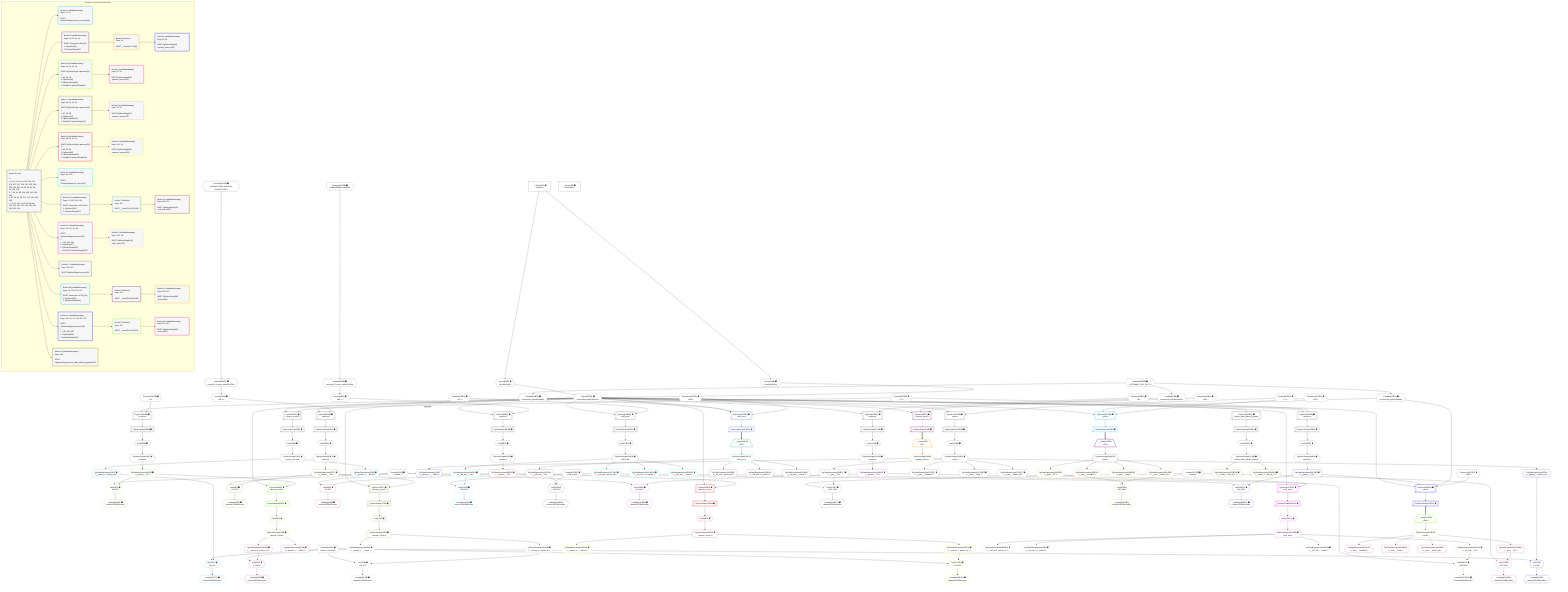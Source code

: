 %%{init: {'themeVariables': { 'fontSize': '12px'}}}%%
graph TD
    classDef path fill:#eee,stroke:#000,color:#000
    classDef plan fill:#fff,stroke-width:1px,color:#000
    classDef itemplan fill:#fff,stroke-width:2px,color:#000
    classDef unbatchedplan fill:#dff,stroke-width:1px,color:#000
    classDef sideeffectplan fill:#fcc,stroke-width:2px,color:#000
    classDef bucket fill:#f6f6f6,color:#000,stroke-width:2px,text-align:left


    %% plan dependencies
    PgSelect7[["PgSelect[7∈0] ➊<br />ᐸperson_secretᐳ"]]:::plan
    Object10{{"Object[10∈0] ➊<br />ᐸ{pgSettings,withPgClient}ᐳ"}}:::plan
    Constant227{{"Constant[227∈0] ➊<br />ᐸ3ᐳ"}}:::plan
    Object10 & Constant227 --> PgSelect7
    Access8{{"Access[8∈0] ➊<br />ᐸ2.pgSettingsᐳ"}}:::plan
    Access9{{"Access[9∈0] ➊<br />ᐸ2.withPgClientᐳ"}}:::plan
    Access8 & Access9 --> Object10
    PgSelect36[["PgSelect[36∈0] ➊<br />ᐸpersonᐳ"]]:::plan
    Constant230{{"Constant[230∈0] ➊<br />ᐸ1ᐳ"}}:::plan
    Object10 & Constant230 --> PgSelect36
    PgSelect61[["PgSelect[61∈0] ➊<br />ᐸpersonᐳ"]]:::plan
    Access59{{"Access[59∈0] ➊<br />ᐸ58.1ᐳ"}}:::plan
    Object10 -->|rejectNull| PgSelect61
    Access59 --> PgSelect61
    PgSelect86[["PgSelect[86∈0] ➊<br />ᐸpersonᐳ"]]:::plan
    Access84{{"Access[84∈0] ➊<br />ᐸ83.1ᐳ"}}:::plan
    Object10 -->|rejectNull| PgSelect86
    Access84 --> PgSelect86
    PgSelect108[["PgSelect[108∈0] ➊<br />ᐸleft_armᐳ"]]:::plan
    Constant233{{"Constant[233∈0] ➊<br />ᐸ42ᐳ"}}:::plan
    Object10 & Constant233 --> PgSelect108
    PgSelect138[["PgSelect[138∈0] ➊<br />ᐸpersonᐳ"]]:::plan
    Constant235{{"Constant[235∈0] ➊<br />ᐸ2ᐳ"}}:::plan
    Object10 & Constant235 --> PgSelect138
    PgSelect162[["PgSelect[162∈0] ➊<br />ᐸpostᐳ"]]:::plan
    Constant236{{"Constant[236∈0] ➊<br />ᐸ7ᐳ"}}:::plan
    Object10 & Constant236 --> PgSelect162
    PgSelect192[["PgSelect[192∈0] ➊<br />ᐸpersonᐳ"]]:::plan
    Object10 & Constant227 --> PgSelect192
    __Value2["__Value[2∈0] ➊<br />ᐸcontextᐳ"]:::plan
    __Value2 --> Access8
    __Value2 --> Access9
    First11{{"First[11∈0] ➊"}}:::plan
    PgSelectRows12[["PgSelectRows[12∈0] ➊"]]:::plan
    PgSelectRows12 --> First11
    PgSelect7 --> PgSelectRows12
    PgSelectSingle13{{"PgSelectSingle[13∈0] ➊<br />ᐸperson_secretᐳ"}}:::plan
    First11 --> PgSelectSingle13
    Lambda25{{"Lambda[25∈0] ➊<br />ᐸextractList_pgSelectApplyᐳ"}}:::plan
    Constant239{{"Constant[239∈0] ➊<br />ᐸ[ 'PRIMARY_KEY_ASC' ]ᐳ"}}:::plan
    Constant239 --> Lambda25
    First38{{"First[38∈0] ➊"}}:::plan
    PgSelectRows39[["PgSelectRows[39∈0] ➊"]]:::plan
    PgSelectRows39 --> First38
    PgSelect36 --> PgSelectRows39
    PgSelectSingle40{{"PgSelectSingle[40∈0] ➊<br />ᐸpersonᐳ"}}:::plan
    First38 --> PgSelectSingle40
    Lambda58{{"Lambda[58∈0] ➊<br />ᐸspecifier_Person_base64JSONᐳ"}}:::plan
    Constant231{{"Constant[231∈0] ➊<br />ᐸ'fa4f3e13-456c-4a9e-8c1e-37a6e3177d0b'ᐳ"}}:::plan
    Constant231 --> Lambda58
    Lambda58 --> Access59
    First63{{"First[63∈0] ➊"}}:::plan
    PgSelectRows64[["PgSelectRows[64∈0] ➊"]]:::plan
    PgSelectRows64 --> First63
    PgSelect61 --> PgSelectRows64
    PgSelectSingle65{{"PgSelectSingle[65∈0] ➊<br />ᐸpersonᐳ"}}:::plan
    First63 --> PgSelectSingle65
    Lambda83{{"Lambda[83∈0] ➊<br />ᐸspecifier_Person_base64JSONᐳ"}}:::plan
    Constant232{{"Constant[232∈0] ➊<br />ᐸ'WyJwZW9wbGUiLDBd'ᐳ"}}:::plan
    Constant232 --> Lambda83
    Lambda83 --> Access84
    First88{{"First[88∈0] ➊"}}:::plan
    PgSelectRows89[["PgSelectRows[89∈0] ➊"]]:::plan
    PgSelectRows89 --> First88
    PgSelect86 --> PgSelectRows89
    PgSelectSingle90{{"PgSelectSingle[90∈0] ➊<br />ᐸpersonᐳ"}}:::plan
    First88 --> PgSelectSingle90
    First110{{"First[110∈0] ➊"}}:::plan
    PgSelectRows111[["PgSelectRows[111∈0] ➊"]]:::plan
    PgSelectRows111 --> First110
    PgSelect108 --> PgSelectRows111
    PgSelectSingle112{{"PgSelectSingle[112∈0] ➊<br />ᐸleft_armᐳ"}}:::plan
    First110 --> PgSelectSingle112
    Lambda125{{"Lambda[125∈0] ➊<br />ᐸextractList_pgSelectApplyᐳ"}}:::plan
    Constant239 --> Lambda125
    First140{{"First[140∈0] ➊"}}:::plan
    PgSelectRows141[["PgSelectRows[141∈0] ➊"]]:::plan
    PgSelectRows141 --> First140
    PgSelect138 --> PgSelectRows141
    PgSelectSingle142{{"PgSelectSingle[142∈0] ➊<br />ᐸpersonᐳ"}}:::plan
    First140 --> PgSelectSingle142
    First164{{"First[164∈0] ➊"}}:::plan
    PgSelectRows165[["PgSelectRows[165∈0] ➊"]]:::plan
    PgSelectRows165 --> First164
    PgSelect162 --> PgSelectRows165
    PgSelectSingle166{{"PgSelectSingle[166∈0] ➊<br />ᐸpostᐳ"}}:::plan
    First164 --> PgSelectSingle166
    Lambda179{{"Lambda[179∈0] ➊<br />ᐸextractList_pgSelectApplyᐳ"}}:::plan
    Constant239 --> Lambda179
    First194{{"First[194∈0] ➊"}}:::plan
    PgSelectRows195[["PgSelectRows[195∈0] ➊"]]:::plan
    PgSelectRows195 --> First194
    PgSelect192 --> PgSelectRows195
    PgSelectSingle196{{"PgSelectSingle[196∈0] ➊<br />ᐸpersonᐳ"}}:::plan
    First194 --> PgSelectSingle196
    PgSelect220[["PgSelect[220∈0] ➊<br />ᐸreturn_table_without_grantsᐳ"]]:::plan
    Object10 --> PgSelect220
    First222{{"First[222∈0] ➊"}}:::plan
    PgSelectRows223[["PgSelectRows[223∈0] ➊"]]:::plan
    PgSelectRows223 --> First222
    PgSelect220 --> PgSelectRows223
    PgSelectSingle224{{"PgSelectSingle[224∈0] ➊<br />ᐸreturn_table_without_grantsᐳ"}}:::plan
    First222 --> PgSelectSingle224
    __Value4["__Value[4∈0] ➊<br />ᐸrootValueᐳ"]:::plan
    Constant14{{"Constant[14∈0] ➊<br />ᐸ'person_secrets'ᐳ"}}:::plan
    Connection24{{"Connection[24∈0] ➊<br />ᐸ22ᐳ"}}:::plan
    Constant41{{"Constant[41∈0] ➊<br />ᐸ'people'ᐳ"}}:::plan
    Constant113{{"Constant[113∈0] ➊<br />ᐸ'left_arms'ᐳ"}}:::plan
    Connection124{{"Connection[124∈0] ➊<br />ᐸ122ᐳ"}}:::plan
    Constant167{{"Constant[167∈0] ➊<br />ᐸ'posts'ᐳ"}}:::plan
    Connection178{{"Connection[178∈0] ➊<br />ᐸ176ᐳ"}}:::plan
    Connection207{{"Connection[207∈0] ➊<br />ᐸ203ᐳ"}}:::plan
    List16{{"List[16∈1] ➊<br />ᐸ14,15ᐳ"}}:::plan
    PgClassExpression15{{"PgClassExpression[15∈1] ➊<br />ᐸ__person_s...person_id”ᐳ"}}:::plan
    Constant14 & PgClassExpression15 --> List16
    PgSelectSingle13 --> PgClassExpression15
    Lambda17{{"Lambda[17∈1] ➊<br />ᐸbase64JSONEncodeᐳ"}}:::plan
    List16 --> Lambda17
    PgClassExpression18{{"PgClassExpression[18∈1] ➊<br />ᐸ__person_s..._.”sekrit”ᐳ"}}:::plan
    PgSelectSingle13 --> PgClassExpression18
    PgSelect26[["PgSelect[26∈2] ➊<br />ᐸperson_secretᐳ"]]:::plan
    Object10 & Lambda25 & Connection24 --> PgSelect26
    PgSelectRows27[["PgSelectRows[27∈2] ➊"]]:::plan
    PgSelect26 --> PgSelectRows27
    __Item28[/"__Item[28∈3]<br />ᐸ27ᐳ"\]:::itemplan
    PgSelectRows27 ==> __Item28
    PgSelectSingle29{{"PgSelectSingle[29∈3]<br />ᐸperson_secretᐳ"}}:::plan
    __Item28 --> PgSelectSingle29
    List32{{"List[32∈4]<br />ᐸ14,31ᐳ"}}:::plan
    PgClassExpression31{{"PgClassExpression[31∈4]<br />ᐸ__person_s...person_id”ᐳ"}}:::plan
    Constant14 & PgClassExpression31 --> List32
    PgSelectSingle29 --> PgClassExpression31
    Lambda33{{"Lambda[33∈4]<br />ᐸbase64JSONEncodeᐳ"}}:::plan
    List32 --> Lambda33
    PgClassExpression34{{"PgClassExpression[34∈4]<br />ᐸ__person_s..._.”sekrit”ᐳ"}}:::plan
    PgSelectSingle29 --> PgClassExpression34
    List43{{"List[43∈5] ➊<br />ᐸ41,42ᐳ"}}:::plan
    PgClassExpression42{{"PgClassExpression[42∈5] ➊<br />ᐸ__person__.”id”ᐳ"}}:::plan
    Constant41 & PgClassExpression42 --> List43
    PgSelect45[["PgSelect[45∈5] ➊<br />ᐸperson_secretᐳ"]]:::plan
    Object10 & PgClassExpression42 --> PgSelect45
    PgSelectSingle40 --> PgClassExpression42
    Lambda44{{"Lambda[44∈5] ➊<br />ᐸbase64JSONEncodeᐳ"}}:::plan
    List43 --> Lambda44
    First49{{"First[49∈5] ➊"}}:::plan
    PgSelectRows50[["PgSelectRows[50∈5] ➊"]]:::plan
    PgSelectRows50 --> First49
    PgSelect45 --> PgSelectRows50
    PgSelectSingle51{{"PgSelectSingle[51∈5] ➊<br />ᐸperson_secretᐳ"}}:::plan
    First49 --> PgSelectSingle51
    List54{{"List[54∈6] ➊<br />ᐸ14,53ᐳ"}}:::plan
    PgClassExpression53{{"PgClassExpression[53∈6] ➊<br />ᐸ__person_s...person_id”ᐳ"}}:::plan
    Constant14 & PgClassExpression53 --> List54
    PgSelectSingle51 --> PgClassExpression53
    Lambda55{{"Lambda[55∈6] ➊<br />ᐸbase64JSONEncodeᐳ"}}:::plan
    List54 --> Lambda55
    PgClassExpression56{{"PgClassExpression[56∈6] ➊<br />ᐸ__person_s..._.”sekrit”ᐳ"}}:::plan
    PgSelectSingle51 --> PgClassExpression56
    List68{{"List[68∈7] ➊<br />ᐸ41,67ᐳ"}}:::plan
    PgClassExpression67{{"PgClassExpression[67∈7] ➊<br />ᐸ__person__.”id”ᐳ"}}:::plan
    Constant41 & PgClassExpression67 --> List68
    PgSelect70[["PgSelect[70∈7] ➊<br />ᐸperson_secretᐳ"]]:::plan
    Object10 & PgClassExpression67 --> PgSelect70
    PgSelectSingle65 --> PgClassExpression67
    Lambda69{{"Lambda[69∈7] ➊<br />ᐸbase64JSONEncodeᐳ"}}:::plan
    List68 --> Lambda69
    First74{{"First[74∈7] ➊"}}:::plan
    PgSelectRows75[["PgSelectRows[75∈7] ➊"]]:::plan
    PgSelectRows75 --> First74
    PgSelect70 --> PgSelectRows75
    PgSelectSingle76{{"PgSelectSingle[76∈7] ➊<br />ᐸperson_secretᐳ"}}:::plan
    First74 --> PgSelectSingle76
    List79{{"List[79∈8] ➊<br />ᐸ14,78ᐳ"}}:::plan
    PgClassExpression78{{"PgClassExpression[78∈8] ➊<br />ᐸ__person_s...person_id”ᐳ"}}:::plan
    Constant14 & PgClassExpression78 --> List79
    PgSelectSingle76 --> PgClassExpression78
    Lambda80{{"Lambda[80∈8] ➊<br />ᐸbase64JSONEncodeᐳ"}}:::plan
    List79 --> Lambda80
    PgClassExpression81{{"PgClassExpression[81∈8] ➊<br />ᐸ__person_s..._.”sekrit”ᐳ"}}:::plan
    PgSelectSingle76 --> PgClassExpression81
    List93{{"List[93∈9] ➊<br />ᐸ41,92ᐳ"}}:::plan
    PgClassExpression92{{"PgClassExpression[92∈9] ➊<br />ᐸ__person__.”id”ᐳ"}}:::plan
    Constant41 & PgClassExpression92 --> List93
    PgSelect95[["PgSelect[95∈9] ➊<br />ᐸperson_secretᐳ"]]:::plan
    Object10 & PgClassExpression92 --> PgSelect95
    PgSelectSingle90 --> PgClassExpression92
    Lambda94{{"Lambda[94∈9] ➊<br />ᐸbase64JSONEncodeᐳ"}}:::plan
    List93 --> Lambda94
    First99{{"First[99∈9] ➊"}}:::plan
    PgSelectRows100[["PgSelectRows[100∈9] ➊"]]:::plan
    PgSelectRows100 --> First99
    PgSelect95 --> PgSelectRows100
    PgSelectSingle101{{"PgSelectSingle[101∈9] ➊<br />ᐸperson_secretᐳ"}}:::plan
    First99 --> PgSelectSingle101
    List104{{"List[104∈10] ➊<br />ᐸ14,103ᐳ"}}:::plan
    PgClassExpression103{{"PgClassExpression[103∈10] ➊<br />ᐸ__person_s...person_id”ᐳ"}}:::plan
    Constant14 & PgClassExpression103 --> List104
    PgSelectSingle101 --> PgClassExpression103
    Lambda105{{"Lambda[105∈10] ➊<br />ᐸbase64JSONEncodeᐳ"}}:::plan
    List104 --> Lambda105
    PgClassExpression106{{"PgClassExpression[106∈10] ➊<br />ᐸ__person_s..._.”sekrit”ᐳ"}}:::plan
    PgSelectSingle101 --> PgClassExpression106
    List115{{"List[115∈11] ➊<br />ᐸ113,114ᐳ"}}:::plan
    PgClassExpression114{{"PgClassExpression[114∈11] ➊<br />ᐸ__left_arm__.”id”ᐳ"}}:::plan
    Constant113 & PgClassExpression114 --> List115
    PgSelectSingle112 --> PgClassExpression114
    Lambda116{{"Lambda[116∈11] ➊<br />ᐸbase64JSONEncodeᐳ"}}:::plan
    List115 --> Lambda116
    PgClassExpression117{{"PgClassExpression[117∈11] ➊<br />ᐸ__left_arm...person_id”ᐳ"}}:::plan
    PgSelectSingle112 --> PgClassExpression117
    PgClassExpression118{{"PgClassExpression[118∈11] ➊<br />ᐸ__left_arm...in_metres”ᐳ"}}:::plan
    PgSelectSingle112 --> PgClassExpression118
    PgClassExpression119{{"PgClassExpression[119∈11] ➊<br />ᐸ__left_arm__.”mood”ᐳ"}}:::plan
    PgSelectSingle112 --> PgClassExpression119
    PgSelect126[["PgSelect[126∈12] ➊<br />ᐸleft_armᐳ"]]:::plan
    Object10 & Lambda125 & Connection124 --> PgSelect126
    PgSelectRows127[["PgSelectRows[127∈12] ➊"]]:::plan
    PgSelect126 --> PgSelectRows127
    __Item128[/"__Item[128∈13]<br />ᐸ127ᐳ"\]:::itemplan
    PgSelectRows127 ==> __Item128
    PgSelectSingle129{{"PgSelectSingle[129∈13]<br />ᐸleft_armᐳ"}}:::plan
    __Item128 --> PgSelectSingle129
    List132{{"List[132∈14]<br />ᐸ113,131ᐳ"}}:::plan
    PgClassExpression131{{"PgClassExpression[131∈14]<br />ᐸ__left_arm__.”id”ᐳ"}}:::plan
    Constant113 & PgClassExpression131 --> List132
    PgSelectSingle129 --> PgClassExpression131
    Lambda133{{"Lambda[133∈14]<br />ᐸbase64JSONEncodeᐳ"}}:::plan
    List132 --> Lambda133
    PgClassExpression134{{"PgClassExpression[134∈14]<br />ᐸ__left_arm...person_id”ᐳ"}}:::plan
    PgSelectSingle129 --> PgClassExpression134
    PgClassExpression135{{"PgClassExpression[135∈14]<br />ᐸ__left_arm...in_metres”ᐳ"}}:::plan
    PgSelectSingle129 --> PgClassExpression135
    PgClassExpression136{{"PgClassExpression[136∈14]<br />ᐸ__left_arm__.”mood”ᐳ"}}:::plan
    PgSelectSingle129 --> PgClassExpression136
    List145{{"List[145∈15] ➊<br />ᐸ41,144ᐳ"}}:::plan
    PgClassExpression144{{"PgClassExpression[144∈15] ➊<br />ᐸ__person__.”id”ᐳ"}}:::plan
    Constant41 & PgClassExpression144 --> List145
    PgSelect147[["PgSelect[147∈15] ➊<br />ᐸleft_armᐳ"]]:::plan
    Object10 & PgClassExpression144 --> PgSelect147
    PgSelectSingle142 --> PgClassExpression144
    Lambda146{{"Lambda[146∈15] ➊<br />ᐸbase64JSONEncodeᐳ"}}:::plan
    List145 --> Lambda146
    First151{{"First[151∈15] ➊"}}:::plan
    PgSelectRows152[["PgSelectRows[152∈15] ➊"]]:::plan
    PgSelectRows152 --> First151
    PgSelect147 --> PgSelectRows152
    PgSelectSingle153{{"PgSelectSingle[153∈15] ➊<br />ᐸleft_armᐳ"}}:::plan
    First151 --> PgSelectSingle153
    List156{{"List[156∈16] ➊<br />ᐸ113,155ᐳ"}}:::plan
    PgClassExpression155{{"PgClassExpression[155∈16] ➊<br />ᐸ__left_arm__.”id”ᐳ"}}:::plan
    Constant113 & PgClassExpression155 --> List156
    PgSelectSingle153 --> PgClassExpression155
    Lambda157{{"Lambda[157∈16] ➊<br />ᐸbase64JSONEncodeᐳ"}}:::plan
    List156 --> Lambda157
    PgClassExpression158{{"PgClassExpression[158∈16] ➊<br />ᐸ__left_arm...person_id”ᐳ"}}:::plan
    PgSelectSingle153 --> PgClassExpression158
    PgClassExpression159{{"PgClassExpression[159∈16] ➊<br />ᐸ__left_arm...in_metres”ᐳ"}}:::plan
    PgSelectSingle153 --> PgClassExpression159
    PgClassExpression160{{"PgClassExpression[160∈16] ➊<br />ᐸ__left_arm__.”mood”ᐳ"}}:::plan
    PgSelectSingle153 --> PgClassExpression160
    List169{{"List[169∈17] ➊<br />ᐸ167,168ᐳ"}}:::plan
    PgClassExpression168{{"PgClassExpression[168∈17] ➊<br />ᐸ__post__.”id”ᐳ"}}:::plan
    Constant167 & PgClassExpression168 --> List169
    PgSelectSingle166 --> PgClassExpression168
    Lambda170{{"Lambda[170∈17] ➊<br />ᐸbase64JSONEncodeᐳ"}}:::plan
    List169 --> Lambda170
    PgClassExpression171{{"PgClassExpression[171∈17] ➊<br />ᐸ__post__.”headline”ᐳ"}}:::plan
    PgSelectSingle166 --> PgClassExpression171
    PgClassExpression172{{"PgClassExpression[172∈17] ➊<br />ᐸ__post__.”body”ᐳ"}}:::plan
    PgSelectSingle166 --> PgClassExpression172
    PgClassExpression173{{"PgClassExpression[173∈17] ➊<br />ᐸ__post__.”author_id”ᐳ"}}:::plan
    PgSelectSingle166 --> PgClassExpression173
    PgSelect180[["PgSelect[180∈18] ➊<br />ᐸpostᐳ"]]:::plan
    Object10 & Lambda179 & Connection178 --> PgSelect180
    PgSelectRows181[["PgSelectRows[181∈18] ➊"]]:::plan
    PgSelect180 --> PgSelectRows181
    __Item182[/"__Item[182∈19]<br />ᐸ181ᐳ"\]:::itemplan
    PgSelectRows181 ==> __Item182
    PgSelectSingle183{{"PgSelectSingle[183∈19]<br />ᐸpostᐳ"}}:::plan
    __Item182 --> PgSelectSingle183
    List186{{"List[186∈20]<br />ᐸ167,185ᐳ"}}:::plan
    PgClassExpression185{{"PgClassExpression[185∈20]<br />ᐸ__post__.”id”ᐳ"}}:::plan
    Constant167 & PgClassExpression185 --> List186
    PgSelectSingle183 --> PgClassExpression185
    Lambda187{{"Lambda[187∈20]<br />ᐸbase64JSONEncodeᐳ"}}:::plan
    List186 --> Lambda187
    PgClassExpression188{{"PgClassExpression[188∈20]<br />ᐸ__post__.”headline”ᐳ"}}:::plan
    PgSelectSingle183 --> PgClassExpression188
    PgClassExpression189{{"PgClassExpression[189∈20]<br />ᐸ__post__.”body”ᐳ"}}:::plan
    PgSelectSingle183 --> PgClassExpression189
    PgClassExpression190{{"PgClassExpression[190∈20]<br />ᐸ__post__.”author_id”ᐳ"}}:::plan
    PgSelectSingle183 --> PgClassExpression190
    PgSelect209[["PgSelect[209∈21] ➊<br />ᐸpostᐳ"]]:::plan
    PgClassExpression198{{"PgClassExpression[198∈21] ➊<br />ᐸ__person__.”id”ᐳ"}}:::plan
    Object10 & PgClassExpression198 & Lambda179 & Connection207 --> PgSelect209
    List199{{"List[199∈21] ➊<br />ᐸ41,198ᐳ"}}:::plan
    Constant41 & PgClassExpression198 --> List199
    PgSelectSingle196 --> PgClassExpression198
    Lambda200{{"Lambda[200∈21] ➊<br />ᐸbase64JSONEncodeᐳ"}}:::plan
    List199 --> Lambda200
    PgSelectRows210[["PgSelectRows[210∈21] ➊"]]:::plan
    PgSelect209 --> PgSelectRows210
    __Item211[/"__Item[211∈22]<br />ᐸ210ᐳ"\]:::itemplan
    PgSelectRows210 ==> __Item211
    PgSelectSingle212{{"PgSelectSingle[212∈22]<br />ᐸpostᐳ"}}:::plan
    __Item211 --> PgSelectSingle212
    List215{{"List[215∈23]<br />ᐸ167,214ᐳ"}}:::plan
    PgClassExpression214{{"PgClassExpression[214∈23]<br />ᐸ__post__.”id”ᐳ"}}:::plan
    Constant167 & PgClassExpression214 --> List215
    PgSelectSingle212 --> PgClassExpression214
    Lambda216{{"Lambda[216∈23]<br />ᐸbase64JSONEncodeᐳ"}}:::plan
    List215 --> Lambda216
    PgClassExpression217{{"PgClassExpression[217∈23]<br />ᐸ__post__.”headline”ᐳ"}}:::plan
    PgSelectSingle212 --> PgClassExpression217
    PgClassExpression218{{"PgClassExpression[218∈23]<br />ᐸ__post__.”body”ᐳ"}}:::plan
    PgSelectSingle212 --> PgClassExpression218
    PgClassExpression219{{"PgClassExpression[219∈23]<br />ᐸ__post__.”author_id”ᐳ"}}:::plan
    PgSelectSingle212 --> PgClassExpression219
    PgClassExpression225{{"PgClassExpression[225∈24] ➊<br />ᐸ__return_t...rson_id_1”ᐳ"}}:::plan
    PgSelectSingle224 --> PgClassExpression225
    PgClassExpression226{{"PgClassExpression[226∈24] ➊<br />ᐸ__return_t...rson_id_2”ᐳ"}}:::plan
    PgSelectSingle224 --> PgClassExpression226

    %% define steps

    subgraph "Buckets for queries/v4/rbac.basic"
    Bucket0("Bucket 0 (root)<br /><br />1: <br />ᐳ: 8, 9, 14, 24, 41, 113, 124, 167, 178, 207, 227, 230, 231, 232, 233, 235, 236, 239, 10, 25, 58, 59, 83, 84, 125, 179<br />2: 7, 36, 61, 86, 108, 138, 162, 192, 220<br />3: 12, 39, 64, 89, 111, 141, 165, 195, 223<br />ᐳ: 11, 13, 38, 40, 63, 65, 88, 90, 110, 112, 140, 142, 164, 166, 194, 196, 222, 224"):::bucket
    classDef bucket0 stroke:#696969
    class Bucket0,__Value2,__Value4,PgSelect7,Access8,Access9,Object10,First11,PgSelectRows12,PgSelectSingle13,Constant14,Connection24,Lambda25,PgSelect36,First38,PgSelectRows39,PgSelectSingle40,Constant41,Lambda58,Access59,PgSelect61,First63,PgSelectRows64,PgSelectSingle65,Lambda83,Access84,PgSelect86,First88,PgSelectRows89,PgSelectSingle90,PgSelect108,First110,PgSelectRows111,PgSelectSingle112,Constant113,Connection124,Lambda125,PgSelect138,First140,PgSelectRows141,PgSelectSingle142,PgSelect162,First164,PgSelectRows165,PgSelectSingle166,Constant167,Connection178,Lambda179,PgSelect192,First194,PgSelectRows195,PgSelectSingle196,Connection207,PgSelect220,First222,PgSelectRows223,PgSelectSingle224,Constant227,Constant230,Constant231,Constant232,Constant233,Constant235,Constant236,Constant239 bucket0
    Bucket1("Bucket 1 (nullableBoundary)<br />Deps: 13, 14<br /><br />ROOT PgSelectSingleᐸperson_secretᐳ[13]"):::bucket
    classDef bucket1 stroke:#00bfff
    class Bucket1,PgClassExpression15,List16,Lambda17,PgClassExpression18 bucket1
    Bucket2("Bucket 2 (nullableBoundary)<br />Deps: 10, 25, 24, 14<br /><br />ROOT Connectionᐸ22ᐳ[24]<br />1: PgSelect[26]<br />2: PgSelectRows[27]"):::bucket
    classDef bucket2 stroke:#7f007f
    class Bucket2,PgSelect26,PgSelectRows27 bucket2
    Bucket3("Bucket 3 (listItem)<br />Deps: 14<br /><br />ROOT __Item{3}ᐸ27ᐳ[28]"):::bucket
    classDef bucket3 stroke:#ffa500
    class Bucket3,__Item28,PgSelectSingle29 bucket3
    Bucket4("Bucket 4 (nullableBoundary)<br />Deps: 29, 14<br /><br />ROOT PgSelectSingle{3}ᐸperson_secretᐳ[29]"):::bucket
    classDef bucket4 stroke:#0000ff
    class Bucket4,PgClassExpression31,List32,Lambda33,PgClassExpression34 bucket4
    Bucket5("Bucket 5 (nullableBoundary)<br />Deps: 40, 41, 10, 14<br /><br />ROOT PgSelectSingleᐸpersonᐳ[40]<br />1: <br />ᐳ: 42, 43, 44<br />2: PgSelect[45]<br />3: PgSelectRows[50]<br />ᐳ: First[49], PgSelectSingle[51]"):::bucket
    classDef bucket5 stroke:#7fff00
    class Bucket5,PgClassExpression42,List43,Lambda44,PgSelect45,First49,PgSelectRows50,PgSelectSingle51 bucket5
    Bucket6("Bucket 6 (nullableBoundary)<br />Deps: 51, 14<br /><br />ROOT PgSelectSingle{5}ᐸperson_secretᐳ[51]"):::bucket
    classDef bucket6 stroke:#ff1493
    class Bucket6,PgClassExpression53,List54,Lambda55,PgClassExpression56 bucket6
    Bucket7("Bucket 7 (nullableBoundary)<br />Deps: 65, 41, 10, 14<br /><br />ROOT PgSelectSingleᐸpersonᐳ[65]<br />1: <br />ᐳ: 67, 68, 69<br />2: PgSelect[70]<br />3: PgSelectRows[75]<br />ᐳ: First[74], PgSelectSingle[76]"):::bucket
    classDef bucket7 stroke:#808000
    class Bucket7,PgClassExpression67,List68,Lambda69,PgSelect70,First74,PgSelectRows75,PgSelectSingle76 bucket7
    Bucket8("Bucket 8 (nullableBoundary)<br />Deps: 76, 14<br /><br />ROOT PgSelectSingle{7}ᐸperson_secretᐳ[76]"):::bucket
    classDef bucket8 stroke:#dda0dd
    class Bucket8,PgClassExpression78,List79,Lambda80,PgClassExpression81 bucket8
    Bucket9("Bucket 9 (nullableBoundary)<br />Deps: 90, 41, 10, 14<br /><br />ROOT PgSelectSingleᐸpersonᐳ[90]<br />1: <br />ᐳ: 92, 93, 94<br />2: PgSelect[95]<br />3: PgSelectRows[100]<br />ᐳ: First[99], PgSelectSingle[101]"):::bucket
    classDef bucket9 stroke:#ff0000
    class Bucket9,PgClassExpression92,List93,Lambda94,PgSelect95,First99,PgSelectRows100,PgSelectSingle101 bucket9
    Bucket10("Bucket 10 (nullableBoundary)<br />Deps: 101, 14<br /><br />ROOT PgSelectSingle{9}ᐸperson_secretᐳ[101]"):::bucket
    classDef bucket10 stroke:#ffff00
    class Bucket10,PgClassExpression103,List104,Lambda105,PgClassExpression106 bucket10
    Bucket11("Bucket 11 (nullableBoundary)<br />Deps: 112, 113<br /><br />ROOT PgSelectSingleᐸleft_armᐳ[112]"):::bucket
    classDef bucket11 stroke:#00ffff
    class Bucket11,PgClassExpression114,List115,Lambda116,PgClassExpression117,PgClassExpression118,PgClassExpression119 bucket11
    Bucket12("Bucket 12 (nullableBoundary)<br />Deps: 10, 125, 124, 113<br /><br />ROOT Connectionᐸ122ᐳ[124]<br />1: PgSelect[126]<br />2: PgSelectRows[127]"):::bucket
    classDef bucket12 stroke:#4169e1
    class Bucket12,PgSelect126,PgSelectRows127 bucket12
    Bucket13("Bucket 13 (listItem)<br />Deps: 113<br /><br />ROOT __Item{13}ᐸ127ᐳ[128]"):::bucket
    classDef bucket13 stroke:#3cb371
    class Bucket13,__Item128,PgSelectSingle129 bucket13
    Bucket14("Bucket 14 (nullableBoundary)<br />Deps: 129, 113<br /><br />ROOT PgSelectSingle{13}ᐸleft_armᐳ[129]"):::bucket
    classDef bucket14 stroke:#a52a2a
    class Bucket14,PgClassExpression131,List132,Lambda133,PgClassExpression134,PgClassExpression135,PgClassExpression136 bucket14
    Bucket15("Bucket 15 (nullableBoundary)<br />Deps: 142, 41, 10, 113<br /><br />ROOT PgSelectSingleᐸpersonᐳ[142]<br />1: <br />ᐳ: 144, 145, 146<br />2: PgSelect[147]<br />3: PgSelectRows[152]<br />ᐳ: First[151], PgSelectSingle[153]"):::bucket
    classDef bucket15 stroke:#ff00ff
    class Bucket15,PgClassExpression144,List145,Lambda146,PgSelect147,First151,PgSelectRows152,PgSelectSingle153 bucket15
    Bucket16("Bucket 16 (nullableBoundary)<br />Deps: 153, 113<br /><br />ROOT PgSelectSingle{15}ᐸleft_armᐳ[153]"):::bucket
    classDef bucket16 stroke:#f5deb3
    class Bucket16,PgClassExpression155,List156,Lambda157,PgClassExpression158,PgClassExpression159,PgClassExpression160 bucket16
    Bucket17("Bucket 17 (nullableBoundary)<br />Deps: 166, 167<br /><br />ROOT PgSelectSingleᐸpostᐳ[166]"):::bucket
    classDef bucket17 stroke:#696969
    class Bucket17,PgClassExpression168,List169,Lambda170,PgClassExpression171,PgClassExpression172,PgClassExpression173 bucket17
    Bucket18("Bucket 18 (nullableBoundary)<br />Deps: 10, 179, 178, 167<br /><br />ROOT Connectionᐸ176ᐳ[178]<br />1: PgSelect[180]<br />2: PgSelectRows[181]"):::bucket
    classDef bucket18 stroke:#00bfff
    class Bucket18,PgSelect180,PgSelectRows181 bucket18
    Bucket19("Bucket 19 (listItem)<br />Deps: 167<br /><br />ROOT __Item{19}ᐸ181ᐳ[182]"):::bucket
    classDef bucket19 stroke:#7f007f
    class Bucket19,__Item182,PgSelectSingle183 bucket19
    Bucket20("Bucket 20 (nullableBoundary)<br />Deps: 183, 167<br /><br />ROOT PgSelectSingle{19}ᐸpostᐳ[183]"):::bucket
    classDef bucket20 stroke:#ffa500
    class Bucket20,PgClassExpression185,List186,Lambda187,PgClassExpression188,PgClassExpression189,PgClassExpression190 bucket20
    Bucket21("Bucket 21 (nullableBoundary)<br />Deps: 196, 41, 10, 179, 207, 167<br /><br />ROOT PgSelectSingleᐸpersonᐳ[196]<br />1: <br />ᐳ: 198, 199, 200<br />2: PgSelect[209]<br />3: PgSelectRows[210]"):::bucket
    classDef bucket21 stroke:#0000ff
    class Bucket21,PgClassExpression198,List199,Lambda200,PgSelect209,PgSelectRows210 bucket21
    Bucket22("Bucket 22 (listItem)<br />Deps: 167<br /><br />ROOT __Item{22}ᐸ210ᐳ[211]"):::bucket
    classDef bucket22 stroke:#7fff00
    class Bucket22,__Item211,PgSelectSingle212 bucket22
    Bucket23("Bucket 23 (nullableBoundary)<br />Deps: 212, 167<br /><br />ROOT PgSelectSingle{22}ᐸpostᐳ[212]"):::bucket
    classDef bucket23 stroke:#ff1493
    class Bucket23,PgClassExpression214,List215,Lambda216,PgClassExpression217,PgClassExpression218,PgClassExpression219 bucket23
    Bucket24("Bucket 24 (nullableBoundary)<br />Deps: 224<br /><br />ROOT PgSelectSingleᐸreturn_table_without_grantsᐳ[224]"):::bucket
    classDef bucket24 stroke:#808000
    class Bucket24,PgClassExpression225,PgClassExpression226 bucket24
    Bucket0 --> Bucket1 & Bucket2 & Bucket5 & Bucket7 & Bucket9 & Bucket11 & Bucket12 & Bucket15 & Bucket17 & Bucket18 & Bucket21 & Bucket24
    Bucket2 --> Bucket3
    Bucket3 --> Bucket4
    Bucket5 --> Bucket6
    Bucket7 --> Bucket8
    Bucket9 --> Bucket10
    Bucket12 --> Bucket13
    Bucket13 --> Bucket14
    Bucket15 --> Bucket16
    Bucket18 --> Bucket19
    Bucket19 --> Bucket20
    Bucket21 --> Bucket22
    Bucket22 --> Bucket23
    end